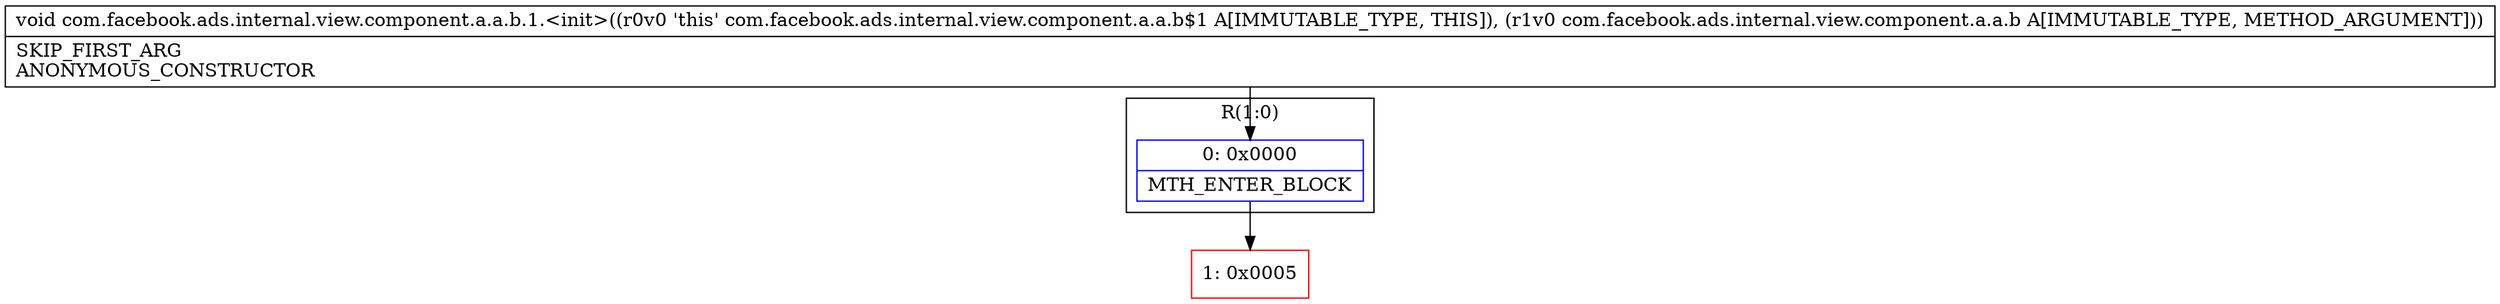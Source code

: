 digraph "CFG forcom.facebook.ads.internal.view.component.a.a.b.1.\<init\>(Lcom\/facebook\/ads\/internal\/view\/component\/a\/a\/b;)V" {
subgraph cluster_Region_1198027235 {
label = "R(1:0)";
node [shape=record,color=blue];
Node_0 [shape=record,label="{0\:\ 0x0000|MTH_ENTER_BLOCK\l}"];
}
Node_1 [shape=record,color=red,label="{1\:\ 0x0005}"];
MethodNode[shape=record,label="{void com.facebook.ads.internal.view.component.a.a.b.1.\<init\>((r0v0 'this' com.facebook.ads.internal.view.component.a.a.b$1 A[IMMUTABLE_TYPE, THIS]), (r1v0 com.facebook.ads.internal.view.component.a.a.b A[IMMUTABLE_TYPE, METHOD_ARGUMENT]))  | SKIP_FIRST_ARG\lANONYMOUS_CONSTRUCTOR\l}"];
MethodNode -> Node_0;
Node_0 -> Node_1;
}

